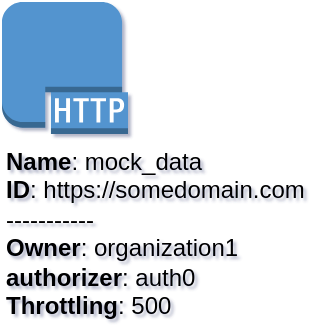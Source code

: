 <mxfile type="MultiCloud"><diagram id="diagram_1" name="AWS components"><mxGraphModel dx="1015" dy="661" grid="1" gridSize="10" guides="1" tooltips="1" connect="1" arrows="1" fold="1" page="1" pageScale="1" pageWidth="850" pageHeight="1100" math="0" shadow="1"><root><mxCell id="0" /><mxCell id="1" parent="0" /><mxCell id="vertex:http:https://somedomain.com" value="&lt;b&gt;Name&lt;/b&gt;: mock_data&lt;BR&gt;&lt;b&gt;ID&lt;/b&gt;: https://somedomain.com&lt;BR&gt;-----------&lt;BR&gt;&lt;b&gt;Owner&lt;/b&gt;: organization1&lt;BR&gt;&lt;b&gt;authorizer&lt;/b&gt;: auth0&lt;BR&gt;&lt;b&gt;Throttling&lt;/b&gt;: 500" style="outlineConnect=0;dashed=0;verticalLabelPosition=bottom;verticalAlign=top;align=left;html=1;shape=mxgraph.aws3.http_protocol;fillColor=#5294CF;gradientColor=none;" parent="1" vertex="1"><mxGeometry width="63" height="66" as="geometry" /></mxCell></root></mxGraphModel></diagram></mxfile>